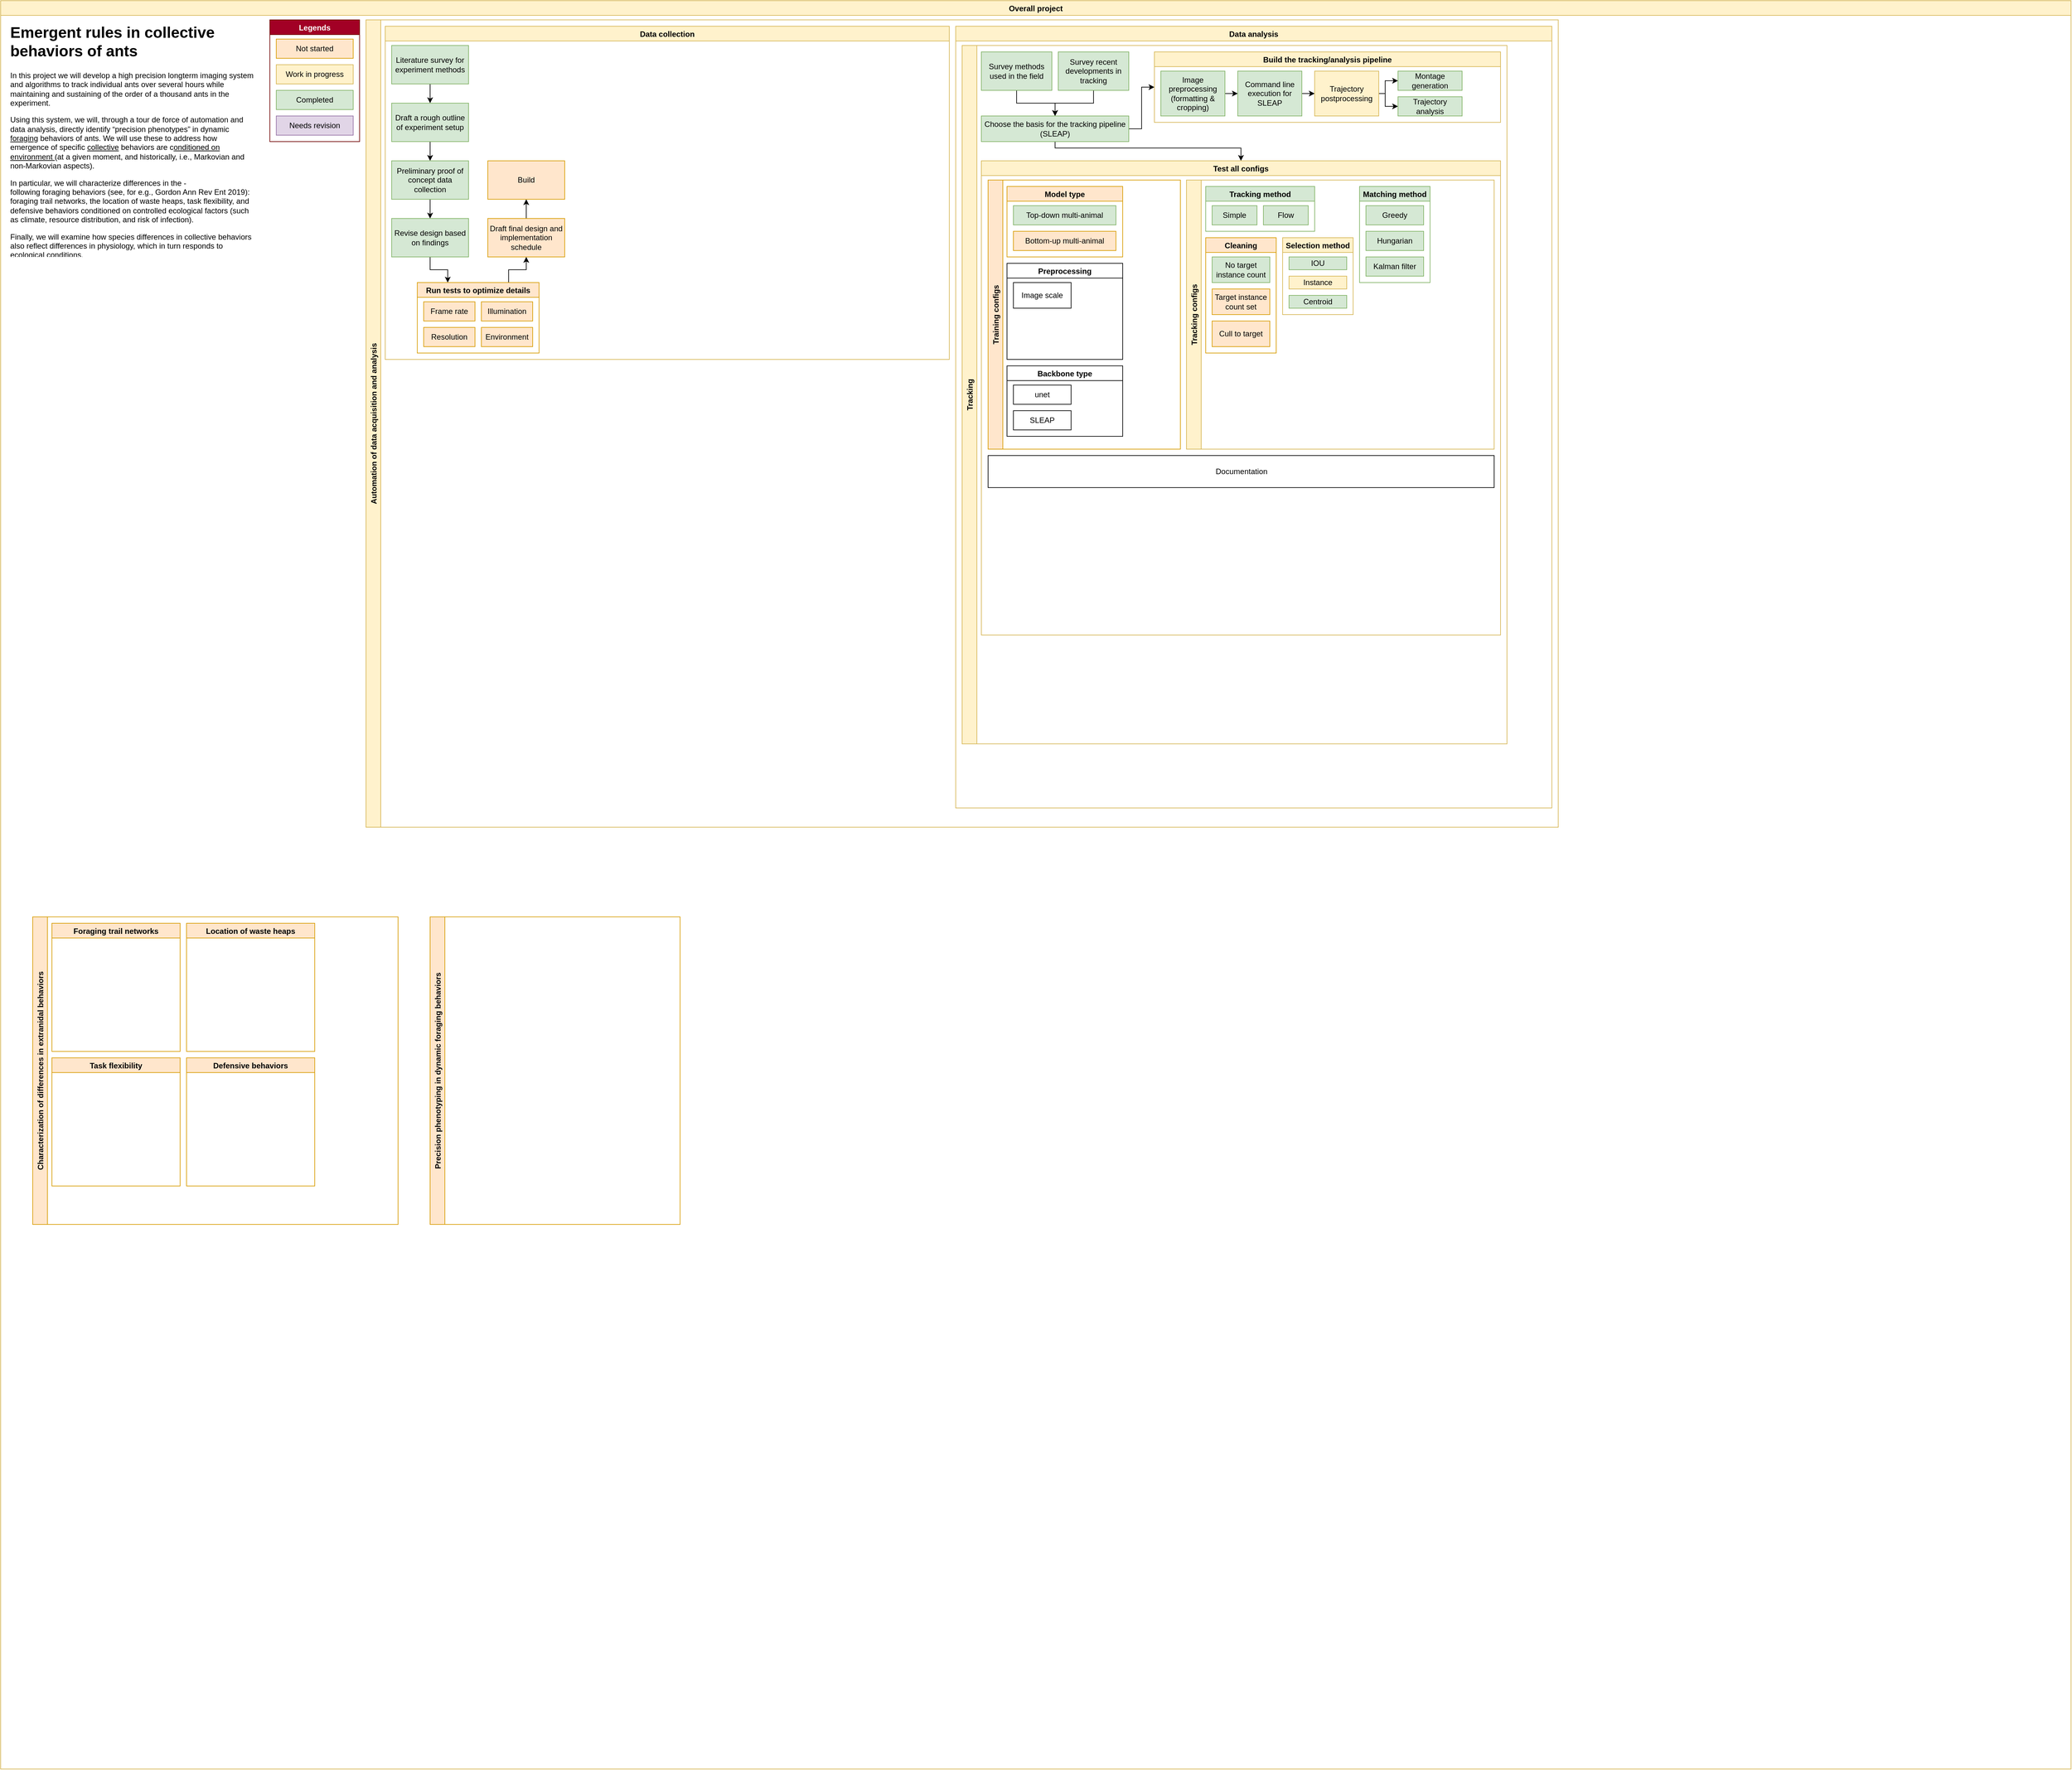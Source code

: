 <mxfile version="16.2.4" type="github">
  <diagram id="KejE-rofOYYXHNYnUAWV" name="Page-1">
    <mxGraphModel dx="1038" dy="546" grid="1" gridSize="10" guides="1" tooltips="1" connect="1" arrows="1" fold="1" page="1" pageScale="1" pageWidth="850" pageHeight="1100" math="0" shadow="0">
      <root>
        <mxCell id="0" />
        <mxCell id="1" parent="0" />
        <mxCell id="04y9tH13Ilaf_oATNa0v-2" value="Overall project" style="swimlane;fillColor=#fff2cc;strokeColor=#d6b656;" vertex="1" parent="1">
          <mxGeometry x="720" y="170" width="3230" height="2760" as="geometry" />
        </mxCell>
        <mxCell id="04y9tH13Ilaf_oATNa0v-1" value="&lt;h1&gt;&lt;b&gt;Emergent rules in collective behaviors of ants&lt;/b&gt;&lt;/h1&gt;&lt;p&gt;In this project we will develop a high precision longterm imaging system&lt;br&gt; and algorithms to track individual ants over several hours while maintaining and sustaining of the order of a thousand ants in the experiment.&lt;/p&gt;&lt;p&gt;Using this system, we will, through a tour de force of automation and data analysis, directly identify “precision phenotypes” in dynamic &lt;u&gt;foraging&lt;/u&gt; behaviors of ants. We will use these to address how emergence of specific &lt;u&gt;collective&lt;/u&gt; behaviors are c&lt;u&gt;onditioned on environment &lt;/u&gt;(at a given moment, and historically, i.e., Markovian and non-Markovian aspects).&lt;/p&gt;&lt;p&gt;In particular, we will characterize differences in the -&lt;br&gt;following foraging behaviors (see, for e.g., Gordon Ann Rev Ent 2019): &lt;br&gt;foraging trail networks, the location of waste heaps, task flexibility, and defensive behaviors conditioned on controlled ecological factors (such as climate, resource distribution, and risk of infection).&lt;/p&gt;&lt;p&gt;Finally, we will examine how species differences in collective behaviors also reflect differences in physiology, which in turn responds to ecological conditions.&lt;/p&gt;" style="text;html=1;strokeColor=none;fillColor=none;spacing=5;spacingTop=-20;whiteSpace=wrap;overflow=hidden;rounded=0;" vertex="1" parent="04y9tH13Ilaf_oATNa0v-2">
          <mxGeometry x="10" y="30" width="390" height="370" as="geometry" />
        </mxCell>
        <mxCell id="04y9tH13Ilaf_oATNa0v-3" value="Automation of data acquisition and analysis" style="swimlane;horizontal=0;fillColor=#fff2cc;strokeColor=#d6b656;" vertex="1" parent="04y9tH13Ilaf_oATNa0v-2">
          <mxGeometry x="570" y="30" width="1860" height="1260" as="geometry" />
        </mxCell>
        <mxCell id="04y9tH13Ilaf_oATNa0v-10" value="Data collection" style="swimlane;fillColor=#fff2cc;strokeColor=#d6b656;" vertex="1" parent="04y9tH13Ilaf_oATNa0v-3">
          <mxGeometry x="30" y="10" width="880" height="520" as="geometry">
            <mxRectangle x="30" y="10" width="120" height="23" as="alternateBounds" />
          </mxGeometry>
        </mxCell>
        <mxCell id="04y9tH13Ilaf_oATNa0v-66" style="edgeStyle=orthogonalEdgeStyle;rounded=0;orthogonalLoop=1;jettySize=auto;html=1;exitX=0.5;exitY=1;exitDx=0;exitDy=0;entryX=0.5;entryY=0;entryDx=0;entryDy=0;" edge="1" parent="04y9tH13Ilaf_oATNa0v-10" source="04y9tH13Ilaf_oATNa0v-64" target="04y9tH13Ilaf_oATNa0v-65">
          <mxGeometry relative="1" as="geometry" />
        </mxCell>
        <mxCell id="04y9tH13Ilaf_oATNa0v-64" value="Literature survey for experiment methods" style="rounded=0;whiteSpace=wrap;html=1;fillColor=#d5e8d4;strokeColor=#82b366;" vertex="1" parent="04y9tH13Ilaf_oATNa0v-10">
          <mxGeometry x="10" y="30" width="120" height="60" as="geometry" />
        </mxCell>
        <mxCell id="04y9tH13Ilaf_oATNa0v-68" style="edgeStyle=orthogonalEdgeStyle;rounded=0;orthogonalLoop=1;jettySize=auto;html=1;exitX=0.5;exitY=1;exitDx=0;exitDy=0;" edge="1" parent="04y9tH13Ilaf_oATNa0v-10" source="04y9tH13Ilaf_oATNa0v-65" target="04y9tH13Ilaf_oATNa0v-67">
          <mxGeometry relative="1" as="geometry" />
        </mxCell>
        <mxCell id="04y9tH13Ilaf_oATNa0v-65" value="Draft a rough outline of experiment setup" style="rounded=0;whiteSpace=wrap;html=1;fillColor=#d5e8d4;strokeColor=#82b366;" vertex="1" parent="04y9tH13Ilaf_oATNa0v-10">
          <mxGeometry x="10" y="120" width="120" height="60" as="geometry" />
        </mxCell>
        <mxCell id="04y9tH13Ilaf_oATNa0v-70" style="edgeStyle=orthogonalEdgeStyle;rounded=0;orthogonalLoop=1;jettySize=auto;html=1;exitX=0.5;exitY=1;exitDx=0;exitDy=0;entryX=0.5;entryY=0;entryDx=0;entryDy=0;" edge="1" parent="04y9tH13Ilaf_oATNa0v-10" source="04y9tH13Ilaf_oATNa0v-67" target="04y9tH13Ilaf_oATNa0v-69">
          <mxGeometry relative="1" as="geometry" />
        </mxCell>
        <mxCell id="04y9tH13Ilaf_oATNa0v-67" value="Preliminary proof of concept data collection" style="rounded=0;whiteSpace=wrap;html=1;fillColor=#d5e8d4;strokeColor=#82b366;" vertex="1" parent="04y9tH13Ilaf_oATNa0v-10">
          <mxGeometry x="10" y="210" width="120" height="60" as="geometry" />
        </mxCell>
        <mxCell id="04y9tH13Ilaf_oATNa0v-85" style="edgeStyle=orthogonalEdgeStyle;rounded=0;orthogonalLoop=1;jettySize=auto;html=1;exitX=0.5;exitY=1;exitDx=0;exitDy=0;entryX=0.25;entryY=0;entryDx=0;entryDy=0;" edge="1" parent="04y9tH13Ilaf_oATNa0v-10" source="04y9tH13Ilaf_oATNa0v-69" target="04y9tH13Ilaf_oATNa0v-77">
          <mxGeometry relative="1" as="geometry">
            <Array as="points">
              <mxPoint x="70" y="380" />
              <mxPoint x="98" y="380" />
            </Array>
          </mxGeometry>
        </mxCell>
        <mxCell id="04y9tH13Ilaf_oATNa0v-69" value="Revise design based on findings" style="rounded=0;whiteSpace=wrap;html=1;fillColor=#d5e8d4;strokeColor=#82b366;" vertex="1" parent="04y9tH13Ilaf_oATNa0v-10">
          <mxGeometry x="10" y="300" width="120" height="60" as="geometry" />
        </mxCell>
        <mxCell id="04y9tH13Ilaf_oATNa0v-76" style="edgeStyle=orthogonalEdgeStyle;rounded=0;orthogonalLoop=1;jettySize=auto;html=1;exitX=0.5;exitY=0;exitDx=0;exitDy=0;entryX=0.5;entryY=1;entryDx=0;entryDy=0;" edge="1" parent="04y9tH13Ilaf_oATNa0v-10" source="04y9tH13Ilaf_oATNa0v-73" target="04y9tH13Ilaf_oATNa0v-75">
          <mxGeometry relative="1" as="geometry" />
        </mxCell>
        <mxCell id="04y9tH13Ilaf_oATNa0v-73" value="Draft final design and implementation schedule" style="rounded=0;whiteSpace=wrap;html=1;fillColor=#ffe6cc;strokeColor=#d79b00;" vertex="1" parent="04y9tH13Ilaf_oATNa0v-10">
          <mxGeometry x="160" y="300" width="120" height="60" as="geometry" />
        </mxCell>
        <mxCell id="04y9tH13Ilaf_oATNa0v-75" value="Build" style="rounded=0;whiteSpace=wrap;html=1;fillColor=#ffe6cc;strokeColor=#d79b00;" vertex="1" parent="04y9tH13Ilaf_oATNa0v-10">
          <mxGeometry x="160" y="210" width="120" height="60" as="geometry" />
        </mxCell>
        <mxCell id="04y9tH13Ilaf_oATNa0v-86" style="edgeStyle=orthogonalEdgeStyle;rounded=0;orthogonalLoop=1;jettySize=auto;html=1;exitX=0.75;exitY=0;exitDx=0;exitDy=0;entryX=0.5;entryY=1;entryDx=0;entryDy=0;" edge="1" parent="04y9tH13Ilaf_oATNa0v-10" source="04y9tH13Ilaf_oATNa0v-77" target="04y9tH13Ilaf_oATNa0v-73">
          <mxGeometry relative="1" as="geometry">
            <Array as="points">
              <mxPoint x="193" y="380" />
              <mxPoint x="220" y="380" />
            </Array>
          </mxGeometry>
        </mxCell>
        <mxCell id="04y9tH13Ilaf_oATNa0v-77" value="Run tests to optimize details" style="swimlane;vertical=0;fillColor=#ffe6cc;strokeColor=#d79b00;" vertex="1" parent="04y9tH13Ilaf_oATNa0v-10">
          <mxGeometry x="50" y="400" width="190" height="110" as="geometry" />
        </mxCell>
        <mxCell id="04y9tH13Ilaf_oATNa0v-79" value="Frame rate" style="rounded=0;whiteSpace=wrap;html=1;fillColor=#ffe6cc;strokeColor=#d79b00;" vertex="1" parent="04y9tH13Ilaf_oATNa0v-77">
          <mxGeometry x="10" y="30" width="80" height="30" as="geometry" />
        </mxCell>
        <mxCell id="04y9tH13Ilaf_oATNa0v-80" value="Resolution" style="rounded=0;whiteSpace=wrap;html=1;fillColor=#ffe6cc;strokeColor=#d79b00;" vertex="1" parent="04y9tH13Ilaf_oATNa0v-77">
          <mxGeometry x="10" y="70" width="80" height="30" as="geometry" />
        </mxCell>
        <mxCell id="04y9tH13Ilaf_oATNa0v-81" value="Illumination" style="rounded=0;whiteSpace=wrap;html=1;fillColor=#ffe6cc;strokeColor=#d79b00;" vertex="1" parent="04y9tH13Ilaf_oATNa0v-77">
          <mxGeometry x="100" y="30" width="80" height="30" as="geometry" />
        </mxCell>
        <mxCell id="04y9tH13Ilaf_oATNa0v-83" value="Environment" style="rounded=0;whiteSpace=wrap;html=1;fillColor=#ffe6cc;strokeColor=#d79b00;" vertex="1" parent="04y9tH13Ilaf_oATNa0v-77">
          <mxGeometry x="100" y="70" width="80" height="30" as="geometry" />
        </mxCell>
        <mxCell id="04y9tH13Ilaf_oATNa0v-11" value="Data analysis" style="swimlane;fillColor=#fff2cc;strokeColor=#d6b656;" vertex="1" parent="04y9tH13Ilaf_oATNa0v-3">
          <mxGeometry x="920" y="10" width="930" height="1220" as="geometry" />
        </mxCell>
        <mxCell id="04y9tH13Ilaf_oATNa0v-20" value="Tracking" style="swimlane;horizontal=0;fillColor=#fff2cc;strokeColor=#d6b656;" vertex="1" parent="04y9tH13Ilaf_oATNa0v-11">
          <mxGeometry x="10" y="30" width="850" height="1090" as="geometry" />
        </mxCell>
        <mxCell id="04y9tH13Ilaf_oATNa0v-24" style="edgeStyle=orthogonalEdgeStyle;rounded=0;orthogonalLoop=1;jettySize=auto;html=1;exitX=0.5;exitY=1;exitDx=0;exitDy=0;entryX=0.5;entryY=0;entryDx=0;entryDy=0;" edge="1" parent="04y9tH13Ilaf_oATNa0v-20" source="04y9tH13Ilaf_oATNa0v-18" target="04y9tH13Ilaf_oATNa0v-21">
          <mxGeometry relative="1" as="geometry">
            <Array as="points">
              <mxPoint x="85" y="90" />
              <mxPoint x="145" y="90" />
            </Array>
          </mxGeometry>
        </mxCell>
        <mxCell id="04y9tH13Ilaf_oATNa0v-18" value="Survey methods used in the field" style="rounded=0;whiteSpace=wrap;html=1;fillColor=#d5e8d4;strokeColor=#82b366;" vertex="1" parent="04y9tH13Ilaf_oATNa0v-20">
          <mxGeometry x="30" y="10" width="110" height="60" as="geometry" />
        </mxCell>
        <mxCell id="04y9tH13Ilaf_oATNa0v-25" style="edgeStyle=orthogonalEdgeStyle;rounded=0;orthogonalLoop=1;jettySize=auto;html=1;exitX=0.5;exitY=1;exitDx=0;exitDy=0;entryX=0.5;entryY=0;entryDx=0;entryDy=0;" edge="1" parent="04y9tH13Ilaf_oATNa0v-20" source="04y9tH13Ilaf_oATNa0v-19" target="04y9tH13Ilaf_oATNa0v-21">
          <mxGeometry relative="1" as="geometry">
            <Array as="points">
              <mxPoint x="205" y="90" />
              <mxPoint x="145" y="90" />
            </Array>
          </mxGeometry>
        </mxCell>
        <mxCell id="04y9tH13Ilaf_oATNa0v-19" value="Survey recent developments in tracking" style="rounded=0;whiteSpace=wrap;html=1;fillColor=#d5e8d4;strokeColor=#82b366;" vertex="1" parent="04y9tH13Ilaf_oATNa0v-20">
          <mxGeometry x="150" y="10" width="110" height="60" as="geometry" />
        </mxCell>
        <mxCell id="04y9tH13Ilaf_oATNa0v-27" style="edgeStyle=orthogonalEdgeStyle;rounded=0;orthogonalLoop=1;jettySize=auto;html=1;exitX=0.5;exitY=1;exitDx=0;exitDy=0;entryX=0.5;entryY=0;entryDx=0;entryDy=0;" edge="1" parent="04y9tH13Ilaf_oATNa0v-20" source="04y9tH13Ilaf_oATNa0v-21" target="04y9tH13Ilaf_oATNa0v-26">
          <mxGeometry relative="1" as="geometry">
            <Array as="points">
              <mxPoint x="145" y="160" />
              <mxPoint x="435" y="160" />
            </Array>
          </mxGeometry>
        </mxCell>
        <mxCell id="04y9tH13Ilaf_oATNa0v-53" style="edgeStyle=orthogonalEdgeStyle;rounded=0;orthogonalLoop=1;jettySize=auto;html=1;exitX=1;exitY=0.5;exitDx=0;exitDy=0;entryX=0;entryY=0.5;entryDx=0;entryDy=0;" edge="1" parent="04y9tH13Ilaf_oATNa0v-20" source="04y9tH13Ilaf_oATNa0v-21" target="04y9tH13Ilaf_oATNa0v-52">
          <mxGeometry relative="1" as="geometry" />
        </mxCell>
        <mxCell id="04y9tH13Ilaf_oATNa0v-21" value="Choose the basis for the tracking pipeline&lt;br&gt;(SLEAP)" style="rounded=0;whiteSpace=wrap;html=1;fillColor=#d5e8d4;strokeColor=#82b366;" vertex="1" parent="04y9tH13Ilaf_oATNa0v-20">
          <mxGeometry x="30" y="110" width="230" height="40" as="geometry" />
        </mxCell>
        <mxCell id="04y9tH13Ilaf_oATNa0v-26" value="Test all configs" style="swimlane;fillColor=#fff2cc;strokeColor=#d6b656;" vertex="1" parent="04y9tH13Ilaf_oATNa0v-20">
          <mxGeometry x="30" y="180" width="810" height="740" as="geometry" />
        </mxCell>
        <mxCell id="04y9tH13Ilaf_oATNa0v-30" value="Training configs" style="swimlane;horizontal=0;fillColor=#ffe6cc;strokeColor=#d79b00;" vertex="1" parent="04y9tH13Ilaf_oATNa0v-26">
          <mxGeometry x="10.5" y="30" width="300" height="420" as="geometry" />
        </mxCell>
        <mxCell id="04y9tH13Ilaf_oATNa0v-47" value="Model type" style="swimlane;fillColor=#ffe6cc;strokeColor=#d79b00;" vertex="1" parent="04y9tH13Ilaf_oATNa0v-30">
          <mxGeometry x="29.5" y="10" width="180.5" height="110" as="geometry" />
        </mxCell>
        <mxCell id="04y9tH13Ilaf_oATNa0v-46" value="Top-down multi-animal" style="rounded=0;whiteSpace=wrap;html=1;fillColor=#d5e8d4;strokeColor=#82b366;" vertex="1" parent="04y9tH13Ilaf_oATNa0v-47">
          <mxGeometry x="10" y="30" width="160" height="30" as="geometry" />
        </mxCell>
        <mxCell id="04y9tH13Ilaf_oATNa0v-48" value="Bottom-up multi-animal" style="rounded=0;whiteSpace=wrap;html=1;fillColor=#ffe6cc;strokeColor=#d79b00;" vertex="1" parent="04y9tH13Ilaf_oATNa0v-47">
          <mxGeometry x="10" y="70" width="160" height="30" as="geometry" />
        </mxCell>
        <mxCell id="04y9tH13Ilaf_oATNa0v-49" value="Preprocessing" style="swimlane;" vertex="1" parent="04y9tH13Ilaf_oATNa0v-30">
          <mxGeometry x="29.5" y="130" width="180.5" height="150" as="geometry" />
        </mxCell>
        <mxCell id="04y9tH13Ilaf_oATNa0v-51" value="Image scale" style="rounded=0;whiteSpace=wrap;html=1;" vertex="1" parent="04y9tH13Ilaf_oATNa0v-49">
          <mxGeometry x="10" y="30" width="90" height="40" as="geometry" />
        </mxCell>
        <mxCell id="04y9tH13Ilaf_oATNa0v-164" value="Backbone type" style="swimlane;" vertex="1" parent="04y9tH13Ilaf_oATNa0v-30">
          <mxGeometry x="29.5" y="290" width="180.5" height="110" as="geometry" />
        </mxCell>
        <mxCell id="04y9tH13Ilaf_oATNa0v-165" value="unet" style="rounded=0;whiteSpace=wrap;html=1;" vertex="1" parent="04y9tH13Ilaf_oATNa0v-164">
          <mxGeometry x="10" y="30" width="90" height="30" as="geometry" />
        </mxCell>
        <mxCell id="04y9tH13Ilaf_oATNa0v-166" value="SLEAP" style="rounded=0;whiteSpace=wrap;html=1;" vertex="1" parent="04y9tH13Ilaf_oATNa0v-164">
          <mxGeometry x="10" y="70" width="90" height="30" as="geometry" />
        </mxCell>
        <mxCell id="04y9tH13Ilaf_oATNa0v-29" value="Tracking configs" style="swimlane;horizontal=0;fillColor=#fff2cc;strokeColor=#d6b656;" vertex="1" parent="04y9tH13Ilaf_oATNa0v-26">
          <mxGeometry x="320" y="30" width="480" height="420" as="geometry" />
        </mxCell>
        <mxCell id="04y9tH13Ilaf_oATNa0v-31" value="Tracking method" style="swimlane;fillColor=#d5e8d4;strokeColor=#82b366;" vertex="1" parent="04y9tH13Ilaf_oATNa0v-29">
          <mxGeometry x="30" y="10" width="170" height="70" as="geometry" />
        </mxCell>
        <mxCell id="04y9tH13Ilaf_oATNa0v-32" value="Simple" style="rounded=0;whiteSpace=wrap;html=1;fillColor=#d5e8d4;strokeColor=#82b366;" vertex="1" parent="04y9tH13Ilaf_oATNa0v-31">
          <mxGeometry x="10" y="30" width="70" height="30" as="geometry" />
        </mxCell>
        <mxCell id="04y9tH13Ilaf_oATNa0v-33" value="Flow" style="rounded=0;whiteSpace=wrap;html=1;fillColor=#d5e8d4;strokeColor=#82b366;" vertex="1" parent="04y9tH13Ilaf_oATNa0v-31">
          <mxGeometry x="90" y="30" width="70" height="30" as="geometry" />
        </mxCell>
        <mxCell id="04y9tH13Ilaf_oATNa0v-34" value="Cleaning" style="swimlane;fillColor=#ffe6cc;strokeColor=#d79b00;" vertex="1" parent="04y9tH13Ilaf_oATNa0v-29">
          <mxGeometry x="30" y="90" width="110" height="180" as="geometry" />
        </mxCell>
        <mxCell id="04y9tH13Ilaf_oATNa0v-35" value="No target instance count" style="rounded=0;whiteSpace=wrap;html=1;fillColor=#d5e8d4;strokeColor=#82b366;" vertex="1" parent="04y9tH13Ilaf_oATNa0v-34">
          <mxGeometry x="10" y="30" width="90" height="40" as="geometry" />
        </mxCell>
        <mxCell id="04y9tH13Ilaf_oATNa0v-36" value="Target instance count set" style="rounded=0;whiteSpace=wrap;html=1;fillColor=#ffe6cc;strokeColor=#d79b00;" vertex="1" parent="04y9tH13Ilaf_oATNa0v-34">
          <mxGeometry x="10" y="80" width="90" height="40" as="geometry" />
        </mxCell>
        <mxCell id="04y9tH13Ilaf_oATNa0v-37" value="Cull to target" style="rounded=0;whiteSpace=wrap;html=1;fillColor=#ffe6cc;strokeColor=#d79b00;" vertex="1" parent="04y9tH13Ilaf_oATNa0v-34">
          <mxGeometry x="10" y="130" width="90" height="40" as="geometry" />
        </mxCell>
        <mxCell id="04y9tH13Ilaf_oATNa0v-38" value="Selection method" style="swimlane;fillColor=#fff2cc;strokeColor=#d6b656;" vertex="1" parent="04y9tH13Ilaf_oATNa0v-29">
          <mxGeometry x="150" y="90" width="110" height="120" as="geometry" />
        </mxCell>
        <mxCell id="04y9tH13Ilaf_oATNa0v-39" value="IOU" style="rounded=0;whiteSpace=wrap;html=1;fillColor=#d5e8d4;strokeColor=#82b366;" vertex="1" parent="04y9tH13Ilaf_oATNa0v-38">
          <mxGeometry x="10" y="30" width="90" height="20" as="geometry" />
        </mxCell>
        <mxCell id="04y9tH13Ilaf_oATNa0v-40" value="Instance" style="rounded=0;whiteSpace=wrap;html=1;fillColor=#fff2cc;strokeColor=#d6b656;" vertex="1" parent="04y9tH13Ilaf_oATNa0v-38">
          <mxGeometry x="10" y="60" width="90" height="20" as="geometry" />
        </mxCell>
        <mxCell id="04y9tH13Ilaf_oATNa0v-41" value="Centroid" style="rounded=0;whiteSpace=wrap;html=1;fillColor=#d5e8d4;strokeColor=#82b366;" vertex="1" parent="04y9tH13Ilaf_oATNa0v-38">
          <mxGeometry x="10" y="90" width="90" height="20" as="geometry" />
        </mxCell>
        <mxCell id="04y9tH13Ilaf_oATNa0v-42" value="Matching method" style="swimlane;fillColor=#d5e8d4;strokeColor=#82b366;" vertex="1" parent="04y9tH13Ilaf_oATNa0v-29">
          <mxGeometry x="270" y="10" width="110" height="150" as="geometry" />
        </mxCell>
        <mxCell id="04y9tH13Ilaf_oATNa0v-88" value="Greedy" style="rounded=0;whiteSpace=wrap;html=1;fillColor=#d5e8d4;strokeColor=#82b366;" vertex="1" parent="04y9tH13Ilaf_oATNa0v-42">
          <mxGeometry x="10" y="30" width="90" height="30" as="geometry" />
        </mxCell>
        <mxCell id="04y9tH13Ilaf_oATNa0v-162" value="Hungarian" style="rounded=0;whiteSpace=wrap;html=1;fillColor=#d5e8d4;strokeColor=#82b366;" vertex="1" parent="04y9tH13Ilaf_oATNa0v-42">
          <mxGeometry x="10" y="70" width="90" height="30" as="geometry" />
        </mxCell>
        <mxCell id="04y9tH13Ilaf_oATNa0v-163" value="Kalman filter" style="rounded=0;whiteSpace=wrap;html=1;fillColor=#d5e8d4;strokeColor=#82b366;" vertex="1" parent="04y9tH13Ilaf_oATNa0v-42">
          <mxGeometry x="10" y="110" width="90" height="30" as="geometry" />
        </mxCell>
        <mxCell id="04y9tH13Ilaf_oATNa0v-45" value="Documentation" style="rounded=0;whiteSpace=wrap;html=1;" vertex="1" parent="04y9tH13Ilaf_oATNa0v-26">
          <mxGeometry x="10.5" y="460" width="789.5" height="50" as="geometry" />
        </mxCell>
        <mxCell id="04y9tH13Ilaf_oATNa0v-52" value="Build the tracking/analysis pipeline" style="swimlane;fillColor=#fff2cc;strokeColor=#d6b656;" vertex="1" parent="04y9tH13Ilaf_oATNa0v-20">
          <mxGeometry x="300" y="10" width="540" height="110" as="geometry" />
        </mxCell>
        <mxCell id="04y9tH13Ilaf_oATNa0v-59" style="edgeStyle=orthogonalEdgeStyle;rounded=0;orthogonalLoop=1;jettySize=auto;html=1;exitX=1;exitY=0.5;exitDx=0;exitDy=0;entryX=0;entryY=0.5;entryDx=0;entryDy=0;" edge="1" parent="04y9tH13Ilaf_oATNa0v-52" source="04y9tH13Ilaf_oATNa0v-54" target="04y9tH13Ilaf_oATNa0v-55">
          <mxGeometry relative="1" as="geometry" />
        </mxCell>
        <mxCell id="04y9tH13Ilaf_oATNa0v-54" value="Image preprocessing&lt;br&gt;(formatting &amp;amp; cropping)" style="rounded=0;whiteSpace=wrap;html=1;fillColor=#d5e8d4;strokeColor=#82b366;" vertex="1" parent="04y9tH13Ilaf_oATNa0v-52">
          <mxGeometry x="10" y="30" width="100" height="70" as="geometry" />
        </mxCell>
        <mxCell id="04y9tH13Ilaf_oATNa0v-60" style="edgeStyle=orthogonalEdgeStyle;rounded=0;orthogonalLoop=1;jettySize=auto;html=1;exitX=1;exitY=0.5;exitDx=0;exitDy=0;entryX=0;entryY=0.5;entryDx=0;entryDy=0;" edge="1" parent="04y9tH13Ilaf_oATNa0v-52" source="04y9tH13Ilaf_oATNa0v-55" target="04y9tH13Ilaf_oATNa0v-56">
          <mxGeometry relative="1" as="geometry" />
        </mxCell>
        <mxCell id="04y9tH13Ilaf_oATNa0v-55" value="Command line execution for SLEAP" style="rounded=0;whiteSpace=wrap;html=1;fillColor=#d5e8d4;strokeColor=#82b366;" vertex="1" parent="04y9tH13Ilaf_oATNa0v-52">
          <mxGeometry x="130" y="30" width="100" height="70" as="geometry" />
        </mxCell>
        <mxCell id="04y9tH13Ilaf_oATNa0v-62" style="edgeStyle=orthogonalEdgeStyle;rounded=0;orthogonalLoop=1;jettySize=auto;html=1;exitX=1;exitY=0.5;exitDx=0;exitDy=0;entryX=0;entryY=0.5;entryDx=0;entryDy=0;" edge="1" parent="04y9tH13Ilaf_oATNa0v-52" source="04y9tH13Ilaf_oATNa0v-56" target="04y9tH13Ilaf_oATNa0v-57">
          <mxGeometry relative="1" as="geometry">
            <Array as="points">
              <mxPoint x="360" y="65" />
              <mxPoint x="360" y="45" />
            </Array>
          </mxGeometry>
        </mxCell>
        <mxCell id="04y9tH13Ilaf_oATNa0v-63" style="edgeStyle=orthogonalEdgeStyle;rounded=0;orthogonalLoop=1;jettySize=auto;html=1;exitX=1;exitY=0.5;exitDx=0;exitDy=0;entryX=0;entryY=0.5;entryDx=0;entryDy=0;" edge="1" parent="04y9tH13Ilaf_oATNa0v-52" source="04y9tH13Ilaf_oATNa0v-56" target="04y9tH13Ilaf_oATNa0v-58">
          <mxGeometry relative="1" as="geometry">
            <Array as="points">
              <mxPoint x="360" y="65" />
              <mxPoint x="360" y="85" />
            </Array>
          </mxGeometry>
        </mxCell>
        <mxCell id="04y9tH13Ilaf_oATNa0v-56" value="Trajectory postprocessing " style="rounded=0;whiteSpace=wrap;html=1;fillColor=#fff2cc;strokeColor=#d6b656;" vertex="1" parent="04y9tH13Ilaf_oATNa0v-52">
          <mxGeometry x="250" y="30" width="100" height="70" as="geometry" />
        </mxCell>
        <mxCell id="04y9tH13Ilaf_oATNa0v-57" value="Montage generation" style="rounded=0;whiteSpace=wrap;html=1;fillColor=#d5e8d4;strokeColor=#82b366;" vertex="1" parent="04y9tH13Ilaf_oATNa0v-52">
          <mxGeometry x="380" y="30" width="100" height="30" as="geometry" />
        </mxCell>
        <mxCell id="04y9tH13Ilaf_oATNa0v-58" value="Trajectory analysis" style="rounded=0;whiteSpace=wrap;html=1;fillColor=#d5e8d4;strokeColor=#82b366;" vertex="1" parent="04y9tH13Ilaf_oATNa0v-52">
          <mxGeometry x="380" y="70" width="100" height="30" as="geometry" />
        </mxCell>
        <mxCell id="04y9tH13Ilaf_oATNa0v-4" value="Precision phenotyping in dynamic foraging behaviors" style="swimlane;horizontal=0;fillColor=#ffe6cc;strokeColor=#d79b00;" vertex="1" parent="04y9tH13Ilaf_oATNa0v-2">
          <mxGeometry x="670" y="1430" width="390" height="480" as="geometry">
            <mxRectangle x="670" y="1430" width="30" height="320" as="alternateBounds" />
          </mxGeometry>
        </mxCell>
        <mxCell id="04y9tH13Ilaf_oATNa0v-5" value="Characterization of differences in extranidal behaviors" style="swimlane;horizontal=0;fillColor=#ffe6cc;strokeColor=#d79b00;" vertex="1" parent="04y9tH13Ilaf_oATNa0v-2">
          <mxGeometry x="50" y="1430" width="570" height="480" as="geometry">
            <mxRectangle x="10" y="410" width="30" height="330" as="alternateBounds" />
          </mxGeometry>
        </mxCell>
        <mxCell id="04y9tH13Ilaf_oATNa0v-6" value="Foraging trail networks" style="swimlane;fillColor=#ffe6cc;strokeColor=#d79b00;" vertex="1" parent="04y9tH13Ilaf_oATNa0v-5">
          <mxGeometry x="30" y="10" width="200" height="200" as="geometry" />
        </mxCell>
        <mxCell id="04y9tH13Ilaf_oATNa0v-7" value="Location of waste heaps" style="swimlane;fillColor=#ffe6cc;strokeColor=#d79b00;" vertex="1" parent="04y9tH13Ilaf_oATNa0v-5">
          <mxGeometry x="240" y="10" width="200" height="200" as="geometry" />
        </mxCell>
        <mxCell id="04y9tH13Ilaf_oATNa0v-8" value="Task flexibility" style="swimlane;fillColor=#ffe6cc;strokeColor=#d79b00;" vertex="1" parent="04y9tH13Ilaf_oATNa0v-5">
          <mxGeometry x="30" y="220" width="200" height="200" as="geometry" />
        </mxCell>
        <mxCell id="04y9tH13Ilaf_oATNa0v-9" value="Defensive behaviors" style="swimlane;fillColor=#ffe6cc;strokeColor=#d79b00;" vertex="1" parent="04y9tH13Ilaf_oATNa0v-5">
          <mxGeometry x="240" y="220" width="200" height="200" as="geometry" />
        </mxCell>
        <mxCell id="04y9tH13Ilaf_oATNa0v-12" value="Legends" style="swimlane;fillColor=#a20025;fontColor=#ffffff;strokeColor=#6F0000;" vertex="1" parent="04y9tH13Ilaf_oATNa0v-2">
          <mxGeometry x="420" y="30" width="140" height="190" as="geometry" />
        </mxCell>
        <mxCell id="04y9tH13Ilaf_oATNa0v-13" value="Not started" style="rounded=0;whiteSpace=wrap;html=1;fillColor=#ffe6cc;strokeColor=#d79b00;" vertex="1" parent="04y9tH13Ilaf_oATNa0v-12">
          <mxGeometry x="10" y="30" width="120" height="30" as="geometry" />
        </mxCell>
        <mxCell id="04y9tH13Ilaf_oATNa0v-14" value="Work in progress" style="rounded=0;whiteSpace=wrap;html=1;fillColor=#fff2cc;strokeColor=#d6b656;" vertex="1" parent="04y9tH13Ilaf_oATNa0v-12">
          <mxGeometry x="10" y="70" width="120" height="30" as="geometry" />
        </mxCell>
        <mxCell id="04y9tH13Ilaf_oATNa0v-15" value="Completed" style="rounded=0;whiteSpace=wrap;html=1;fillColor=#d5e8d4;strokeColor=#82b366;" vertex="1" parent="04y9tH13Ilaf_oATNa0v-12">
          <mxGeometry x="10" y="110" width="120" height="30" as="geometry" />
        </mxCell>
        <mxCell id="04y9tH13Ilaf_oATNa0v-16" value="Needs revision" style="rounded=0;whiteSpace=wrap;html=1;fillColor=#e1d5e7;strokeColor=#9673a6;" vertex="1" parent="04y9tH13Ilaf_oATNa0v-12">
          <mxGeometry x="10" y="150" width="120" height="30" as="geometry" />
        </mxCell>
      </root>
    </mxGraphModel>
  </diagram>
</mxfile>

